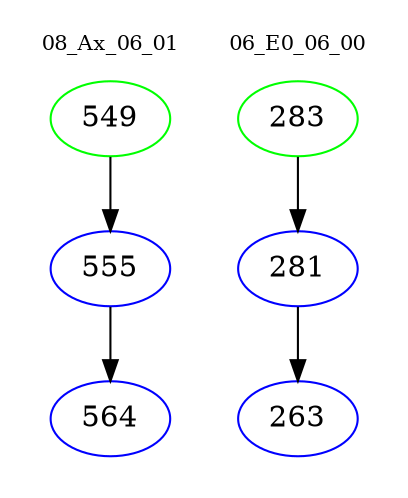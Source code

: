digraph{
subgraph cluster_0 {
color = white
label = "08_Ax_06_01";
fontsize=10;
T0_549 [label="549", color="green"]
T0_549 -> T0_555 [color="black"]
T0_555 [label="555", color="blue"]
T0_555 -> T0_564 [color="black"]
T0_564 [label="564", color="blue"]
}
subgraph cluster_1 {
color = white
label = "06_E0_06_00";
fontsize=10;
T1_283 [label="283", color="green"]
T1_283 -> T1_281 [color="black"]
T1_281 [label="281", color="blue"]
T1_281 -> T1_263 [color="black"]
T1_263 [label="263", color="blue"]
}
}
